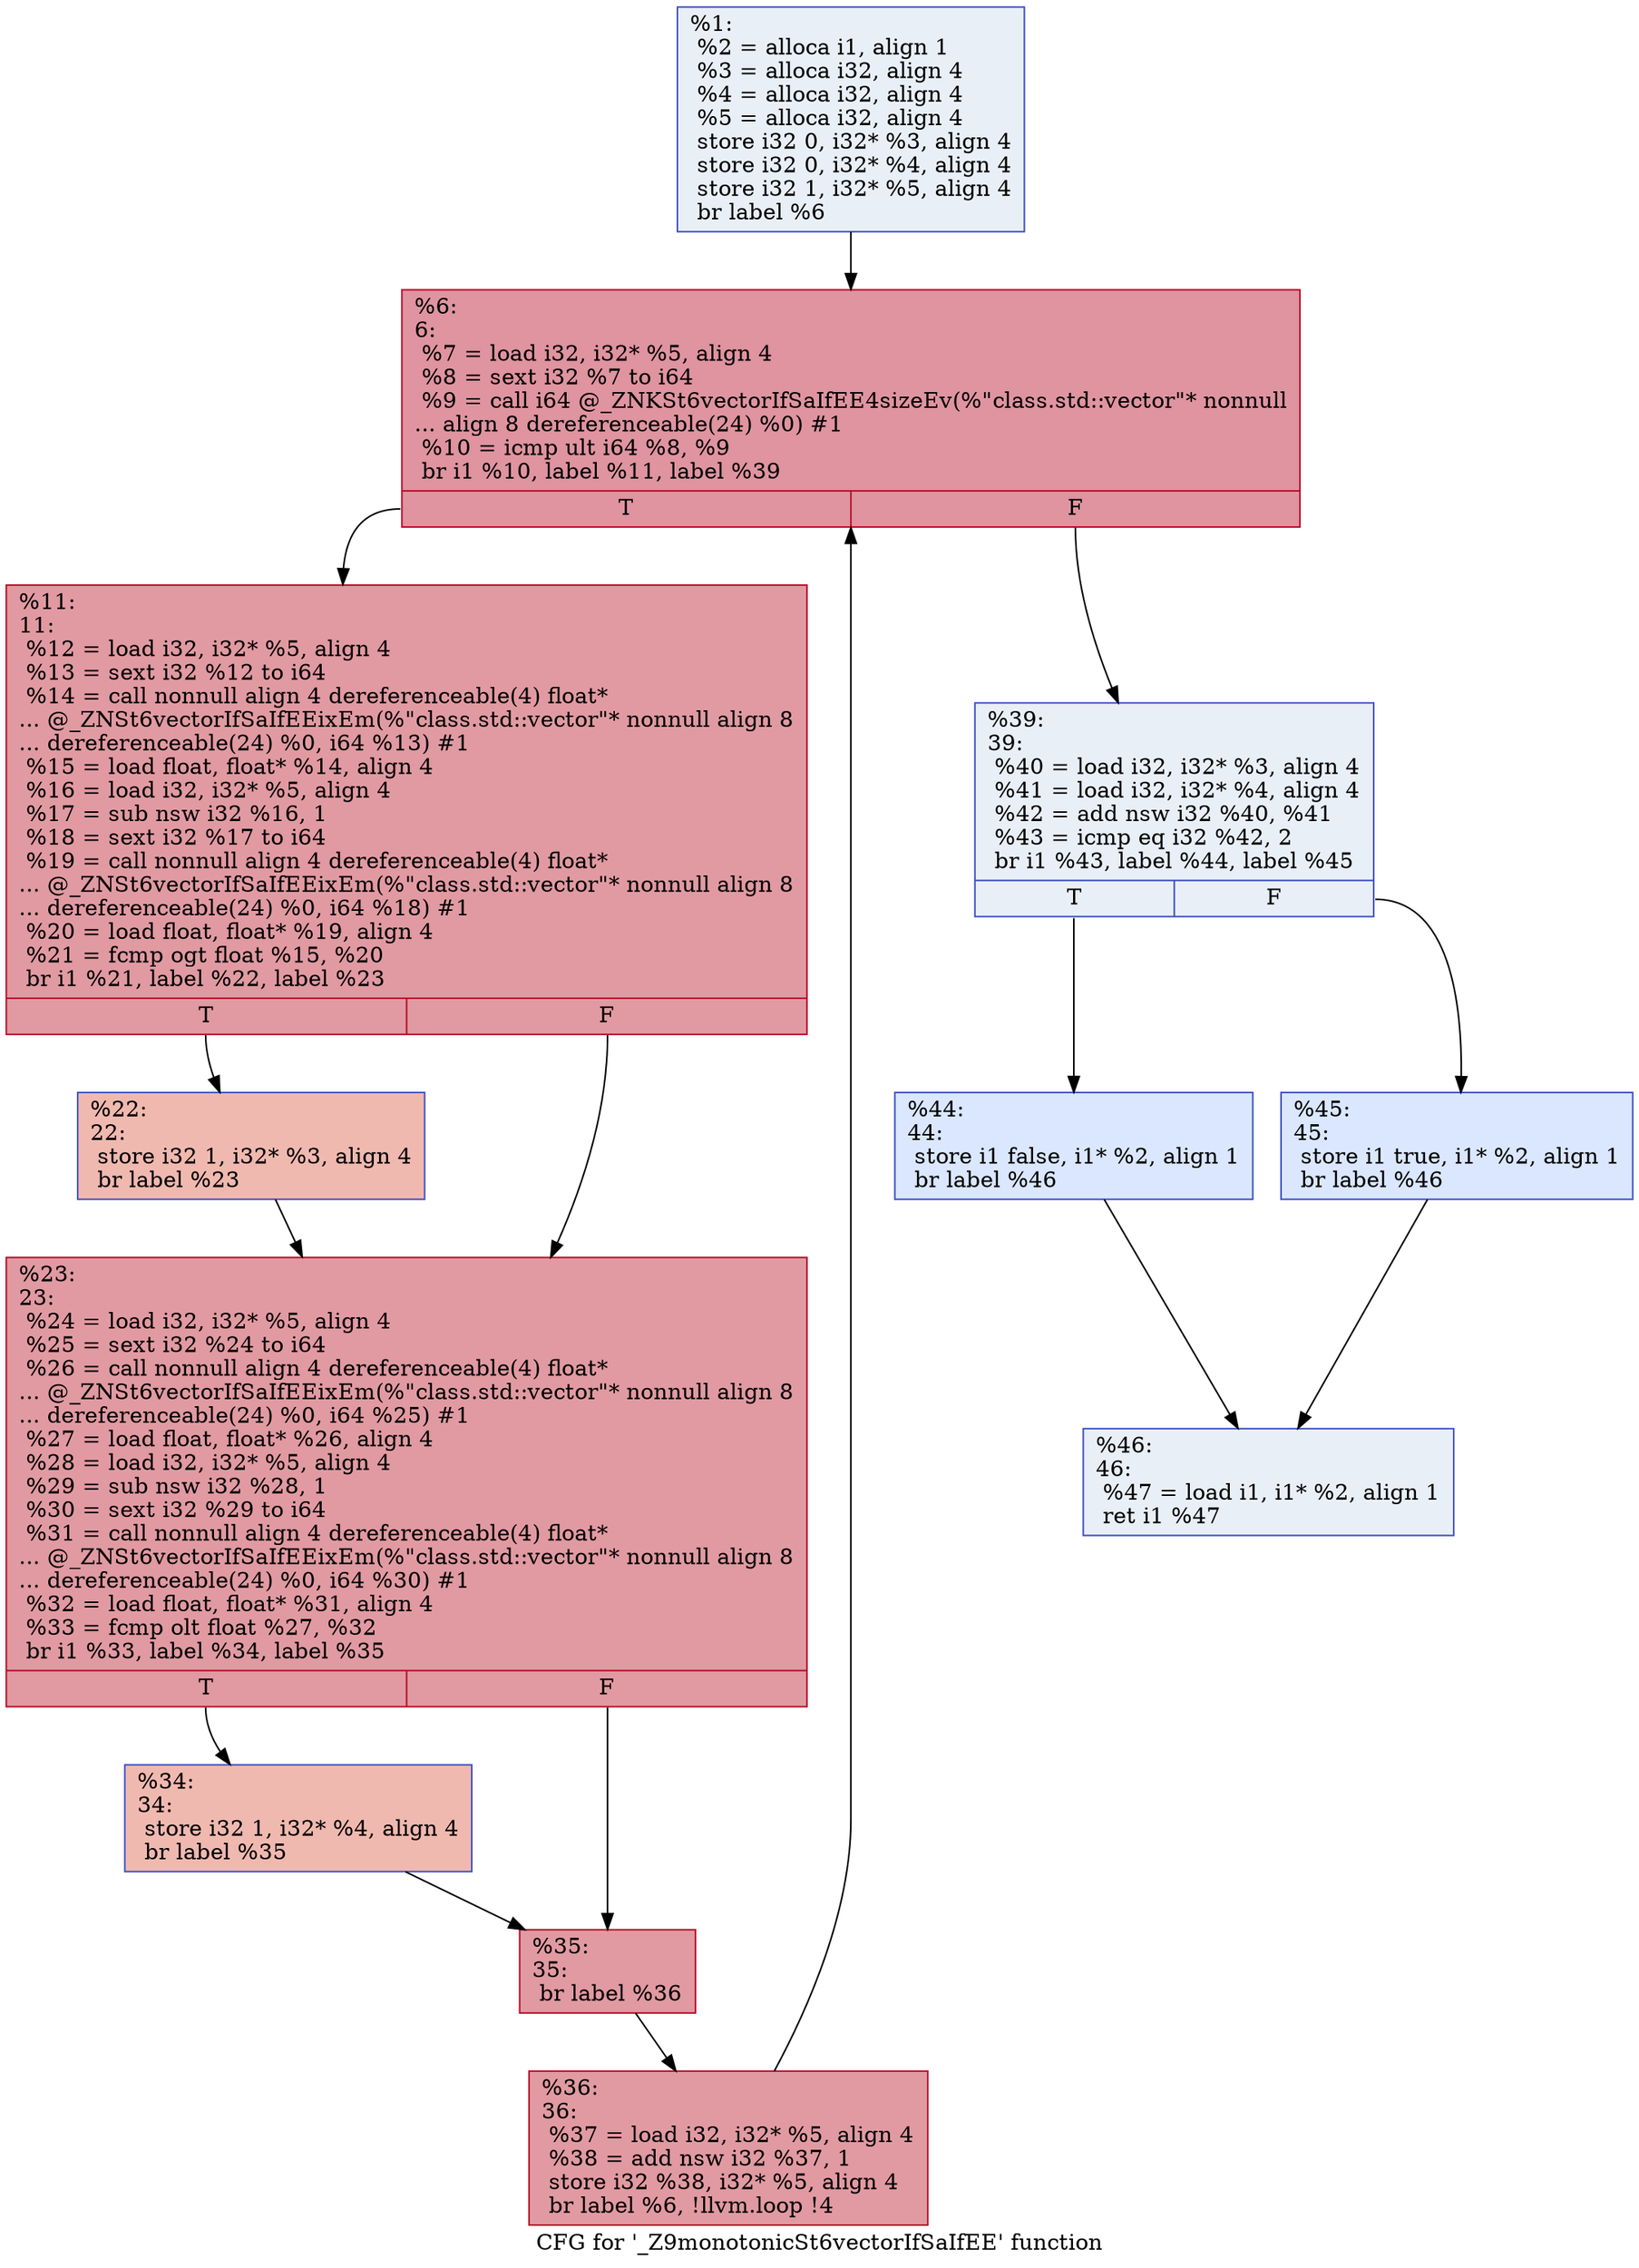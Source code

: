 digraph "CFG for '_Z9monotonicSt6vectorIfSaIfEE' function" {
	label="CFG for '_Z9monotonicSt6vectorIfSaIfEE' function";

	Node0x56015a830080 [shape=record,color="#3d50c3ff", style=filled, fillcolor="#cedaeb70",label="{%1:\l  %2 = alloca i1, align 1\l  %3 = alloca i32, align 4\l  %4 = alloca i32, align 4\l  %5 = alloca i32, align 4\l  store i32 0, i32* %3, align 4\l  store i32 0, i32* %4, align 4\l  store i32 1, i32* %5, align 4\l  br label %6\l}"];
	Node0x56015a830080 -> Node0x56015a830b10;
	Node0x56015a830b10 [shape=record,color="#b70d28ff", style=filled, fillcolor="#b70d2870",label="{%6:\l6:                                                \l  %7 = load i32, i32* %5, align 4\l  %8 = sext i32 %7 to i64\l  %9 = call i64 @_ZNKSt6vectorIfSaIfEE4sizeEv(%\"class.std::vector\"* nonnull\l... align 8 dereferenceable(24) %0) #1\l  %10 = icmp ult i64 %8, %9\l  br i1 %10, label %11, label %39\l|{<s0>T|<s1>F}}"];
	Node0x56015a830b10:s0 -> Node0x56015a830fe0;
	Node0x56015a830b10:s1 -> Node0x56015a831030;
	Node0x56015a830fe0 [shape=record,color="#b70d28ff", style=filled, fillcolor="#bb1b2c70",label="{%11:\l11:                                               \l  %12 = load i32, i32* %5, align 4\l  %13 = sext i32 %12 to i64\l  %14 = call nonnull align 4 dereferenceable(4) float*\l... @_ZNSt6vectorIfSaIfEEixEm(%\"class.std::vector\"* nonnull align 8\l... dereferenceable(24) %0, i64 %13) #1\l  %15 = load float, float* %14, align 4\l  %16 = load i32, i32* %5, align 4\l  %17 = sub nsw i32 %16, 1\l  %18 = sext i32 %17 to i64\l  %19 = call nonnull align 4 dereferenceable(4) float*\l... @_ZNSt6vectorIfSaIfEEixEm(%\"class.std::vector\"* nonnull align 8\l... dereferenceable(24) %0, i64 %18) #1\l  %20 = load float, float* %19, align 4\l  %21 = fcmp ogt float %15, %20\l  br i1 %21, label %22, label %23\l|{<s0>T|<s1>F}}"];
	Node0x56015a830fe0:s0 -> Node0x56015a8318f0;
	Node0x56015a830fe0:s1 -> Node0x56015a831940;
	Node0x56015a8318f0 [shape=record,color="#3d50c3ff", style=filled, fillcolor="#de614d70",label="{%22:\l22:                                               \l  store i32 1, i32* %3, align 4\l  br label %23\l}"];
	Node0x56015a8318f0 -> Node0x56015a831940;
	Node0x56015a831940 [shape=record,color="#b70d28ff", style=filled, fillcolor="#bb1b2c70",label="{%23:\l23:                                               \l  %24 = load i32, i32* %5, align 4\l  %25 = sext i32 %24 to i64\l  %26 = call nonnull align 4 dereferenceable(4) float*\l... @_ZNSt6vectorIfSaIfEEixEm(%\"class.std::vector\"* nonnull align 8\l... dereferenceable(24) %0, i64 %25) #1\l  %27 = load float, float* %26, align 4\l  %28 = load i32, i32* %5, align 4\l  %29 = sub nsw i32 %28, 1\l  %30 = sext i32 %29 to i64\l  %31 = call nonnull align 4 dereferenceable(4) float*\l... @_ZNSt6vectorIfSaIfEEixEm(%\"class.std::vector\"* nonnull align 8\l... dereferenceable(24) %0, i64 %30) #1\l  %32 = load float, float* %31, align 4\l  %33 = fcmp olt float %27, %32\l  br i1 %33, label %34, label %35\l|{<s0>T|<s1>F}}"];
	Node0x56015a831940:s0 -> Node0x56015a8323b0;
	Node0x56015a831940:s1 -> Node0x56015a832400;
	Node0x56015a8323b0 [shape=record,color="#3d50c3ff", style=filled, fillcolor="#de614d70",label="{%34:\l34:                                               \l  store i32 1, i32* %4, align 4\l  br label %35\l}"];
	Node0x56015a8323b0 -> Node0x56015a832400;
	Node0x56015a832400 [shape=record,color="#b70d28ff", style=filled, fillcolor="#bb1b2c70",label="{%35:\l35:                                               \l  br label %36\l}"];
	Node0x56015a832400 -> Node0x56015a832600;
	Node0x56015a832600 [shape=record,color="#b70d28ff", style=filled, fillcolor="#bb1b2c70",label="{%36:\l36:                                               \l  %37 = load i32, i32* %5, align 4\l  %38 = add nsw i32 %37, 1\l  store i32 %38, i32* %5, align 4\l  br label %6, !llvm.loop !4\l}"];
	Node0x56015a832600 -> Node0x56015a830b10;
	Node0x56015a831030 [shape=record,color="#3d50c3ff", style=filled, fillcolor="#cedaeb70",label="{%39:\l39:                                               \l  %40 = load i32, i32* %3, align 4\l  %41 = load i32, i32* %4, align 4\l  %42 = add nsw i32 %40, %41\l  %43 = icmp eq i32 %42, 2\l  br i1 %43, label %44, label %45\l|{<s0>T|<s1>F}}"];
	Node0x56015a831030:s0 -> Node0x56015a833550;
	Node0x56015a831030:s1 -> Node0x56015a8335a0;
	Node0x56015a833550 [shape=record,color="#3d50c3ff", style=filled, fillcolor="#abc8fd70",label="{%44:\l44:                                               \l  store i1 false, i1* %2, align 1\l  br label %46\l}"];
	Node0x56015a833550 -> Node0x56015a833770;
	Node0x56015a8335a0 [shape=record,color="#3d50c3ff", style=filled, fillcolor="#abc8fd70",label="{%45:\l45:                                               \l  store i1 true, i1* %2, align 1\l  br label %46\l}"];
	Node0x56015a8335a0 -> Node0x56015a833770;
	Node0x56015a833770 [shape=record,color="#3d50c3ff", style=filled, fillcolor="#cedaeb70",label="{%46:\l46:                                               \l  %47 = load i1, i1* %2, align 1\l  ret i1 %47\l}"];
}
